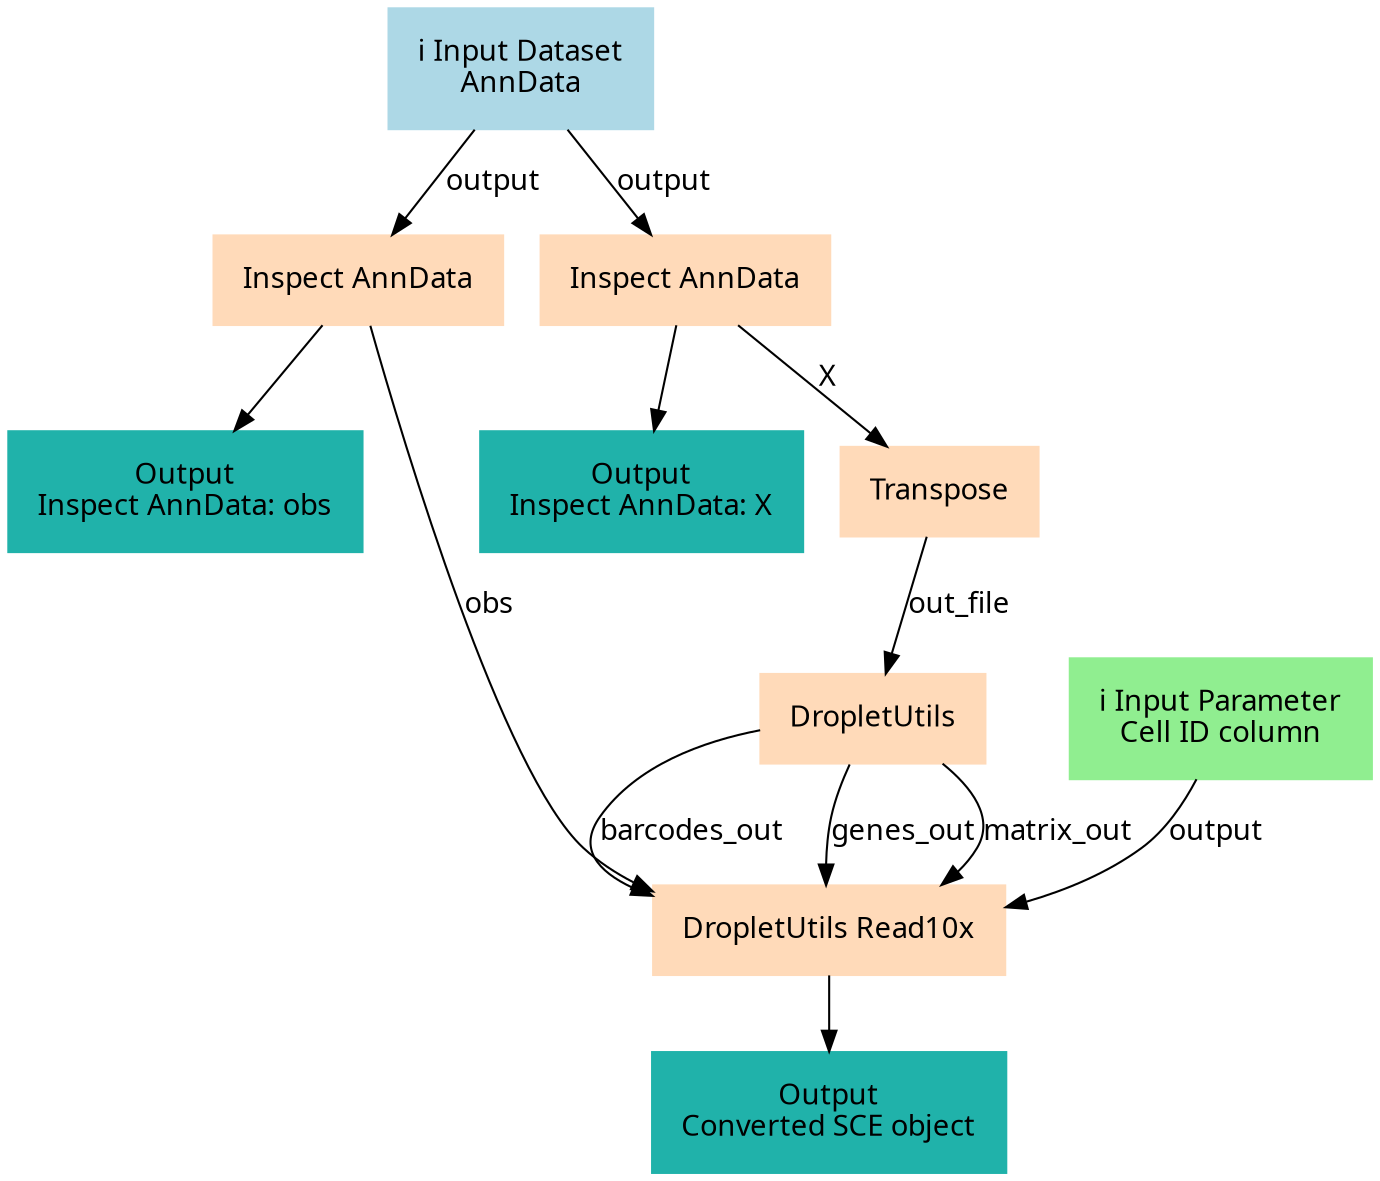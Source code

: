 digraph main {
  node [fontname="Atkinson Hyperlegible", shape=box, color=white,style=filled,color=peachpuff,margin="0.2,0.2"];
  edge [fontname="Atkinson Hyperlegible"];
  0[color=lightblue,label="ℹ️ Input Dataset\nAnnData"]
  1[color=lightgreen,label="ℹ️ Input Parameter\nCell ID column"]
  2[label="Inspect AnnData"]
  0 -> 2 [label="output"]
  k8b9200c296e640faa8e91e99638c733f[color=lightseagreen,label="Output\nInspect AnnData: obs"]
  2 -> k8b9200c296e640faa8e91e99638c733f
  3[label="Inspect AnnData"]
  0 -> 3 [label="output"]
  k9fc4ce5a8384484db1cdc0f5137cf821[color=lightseagreen,label="Output\nInspect AnnData: X"]
  3 -> k9fc4ce5a8384484db1cdc0f5137cf821
  4[label="Transpose"]
  3 -> 4 [label="X"]
  5[label="DropletUtils"]
  4 -> 5 [label="out_file"]
  6[label="DropletUtils Read10x"]
  1 -> 6 [label="output"]
  2 -> 6 [label="obs"]
  5 -> 6 [label="barcodes_out"]
  5 -> 6 [label="genes_out"]
  5 -> 6 [label="matrix_out"]
  k3256e23f2026407daa250f8c0f3ae3f7[color=lightseagreen,label="Output\nConverted SCE object"]
  6 -> k3256e23f2026407daa250f8c0f3ae3f7
}